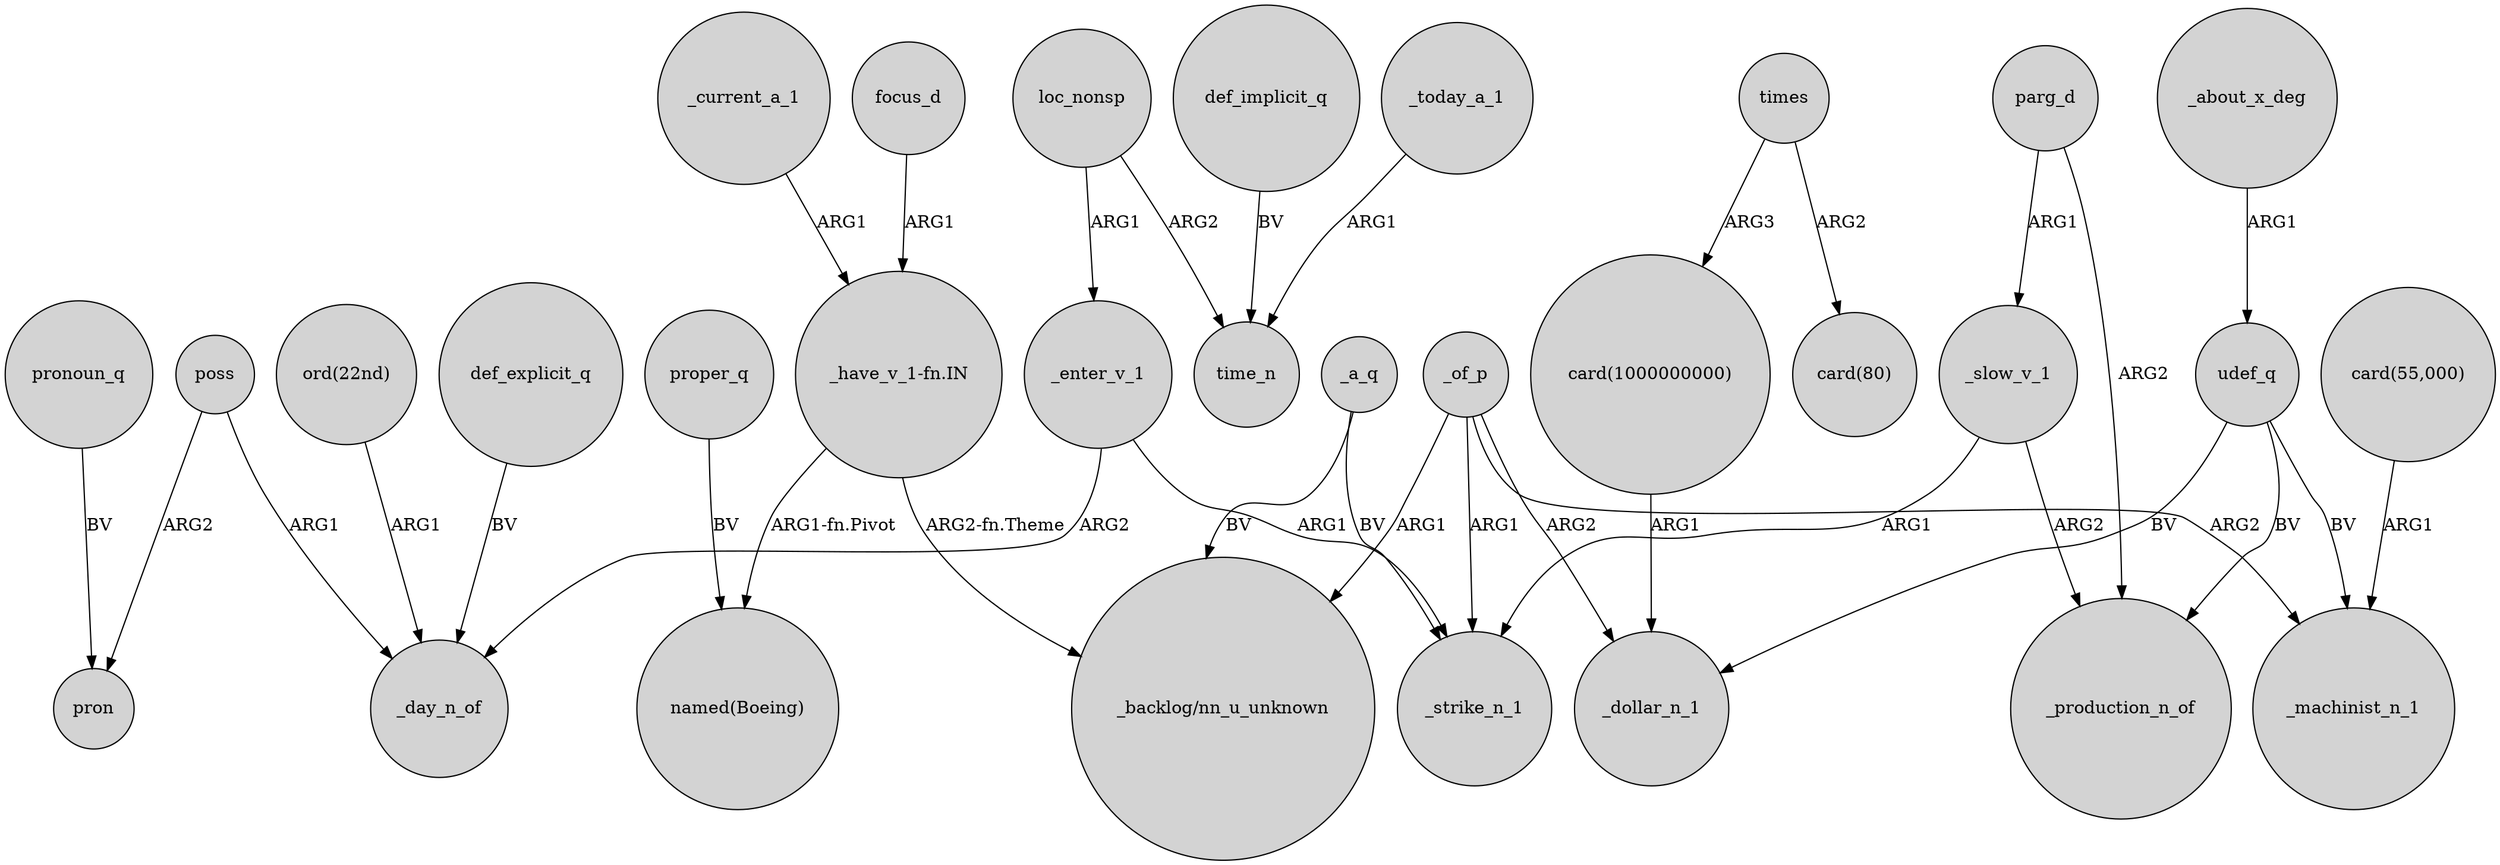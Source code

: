 digraph {
	node [shape=circle style=filled]
	focus_d -> "_have_v_1-fn.IN" [label=ARG1]
	udef_q -> _production_n_of [label=BV]
	_enter_v_1 -> _strike_n_1 [label=ARG1]
	_today_a_1 -> time_n [label=ARG1]
	poss -> pron [label=ARG2]
	_enter_v_1 -> _day_n_of [label=ARG2]
	_slow_v_1 -> _strike_n_1 [label=ARG1]
	_current_a_1 -> "_have_v_1-fn.IN" [label=ARG1]
	"ord(22nd)" -> _day_n_of [label=ARG1]
	proper_q -> "named(Boeing)" [label=BV]
	parg_d -> _slow_v_1 [label=ARG1]
	times -> "card(80)" [label=ARG2]
	_a_q -> _strike_n_1 [label=BV]
	_about_x_deg -> udef_q [label=ARG1]
	loc_nonsp -> time_n [label=ARG2]
	times -> "card(1000000000)" [label=ARG3]
	parg_d -> _production_n_of [label=ARG2]
	pronoun_q -> pron [label=BV]
	loc_nonsp -> _enter_v_1 [label=ARG1]
	udef_q -> _machinist_n_1 [label=BV]
	"_have_v_1-fn.IN" -> "_backlog/nn_u_unknown" [label="ARG2-fn.Theme"]
	_of_p -> _strike_n_1 [label=ARG1]
	"card(55,000)" -> _machinist_n_1 [label=ARG1]
	def_explicit_q -> _day_n_of [label=BV]
	_of_p -> _dollar_n_1 [label=ARG2]
	poss -> _day_n_of [label=ARG1]
	udef_q -> _dollar_n_1 [label=BV]
	"card(1000000000)" -> _dollar_n_1 [label=ARG1]
	"_have_v_1-fn.IN" -> "named(Boeing)" [label="ARG1-fn.Pivot"]
	_of_p -> _machinist_n_1 [label=ARG2]
	_a_q -> "_backlog/nn_u_unknown" [label=BV]
	_slow_v_1 -> _production_n_of [label=ARG2]
	_of_p -> "_backlog/nn_u_unknown" [label=ARG1]
	def_implicit_q -> time_n [label=BV]
}
